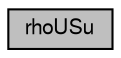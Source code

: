 digraph G
{
  bgcolor="transparent";
  edge [fontname="FreeSans",fontsize="10",labelfontname="FreeSans",labelfontsize="10"];
  node [fontname="FreeSans",fontsize="10",shape=record];
  rankdir=LR;
  Node1 [label="rhoUSu",height=0.2,width=0.4,color="black", fillcolor="grey75", style="filled" fontcolor="black"];
}
